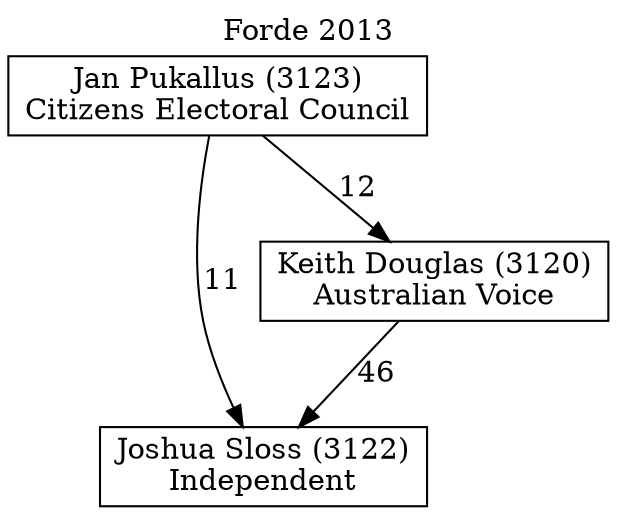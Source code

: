 // House preference flow
digraph "Joshua Sloss (3122)_Forde_2013" {
	graph [label="Forde 2013" labelloc=t mclimit=10]
	node [shape=box]
	"Joshua Sloss (3122)" [label="Joshua Sloss (3122)
Independent"]
	"Keith Douglas (3120)" [label="Keith Douglas (3120)
Australian Voice"]
	"Jan Pukallus (3123)" [label="Jan Pukallus (3123)
Citizens Electoral Council"]
	"Keith Douglas (3120)" -> "Joshua Sloss (3122)" [label=46]
	"Jan Pukallus (3123)" -> "Keith Douglas (3120)" [label=12]
	"Jan Pukallus (3123)" -> "Joshua Sloss (3122)" [label=11]
}
